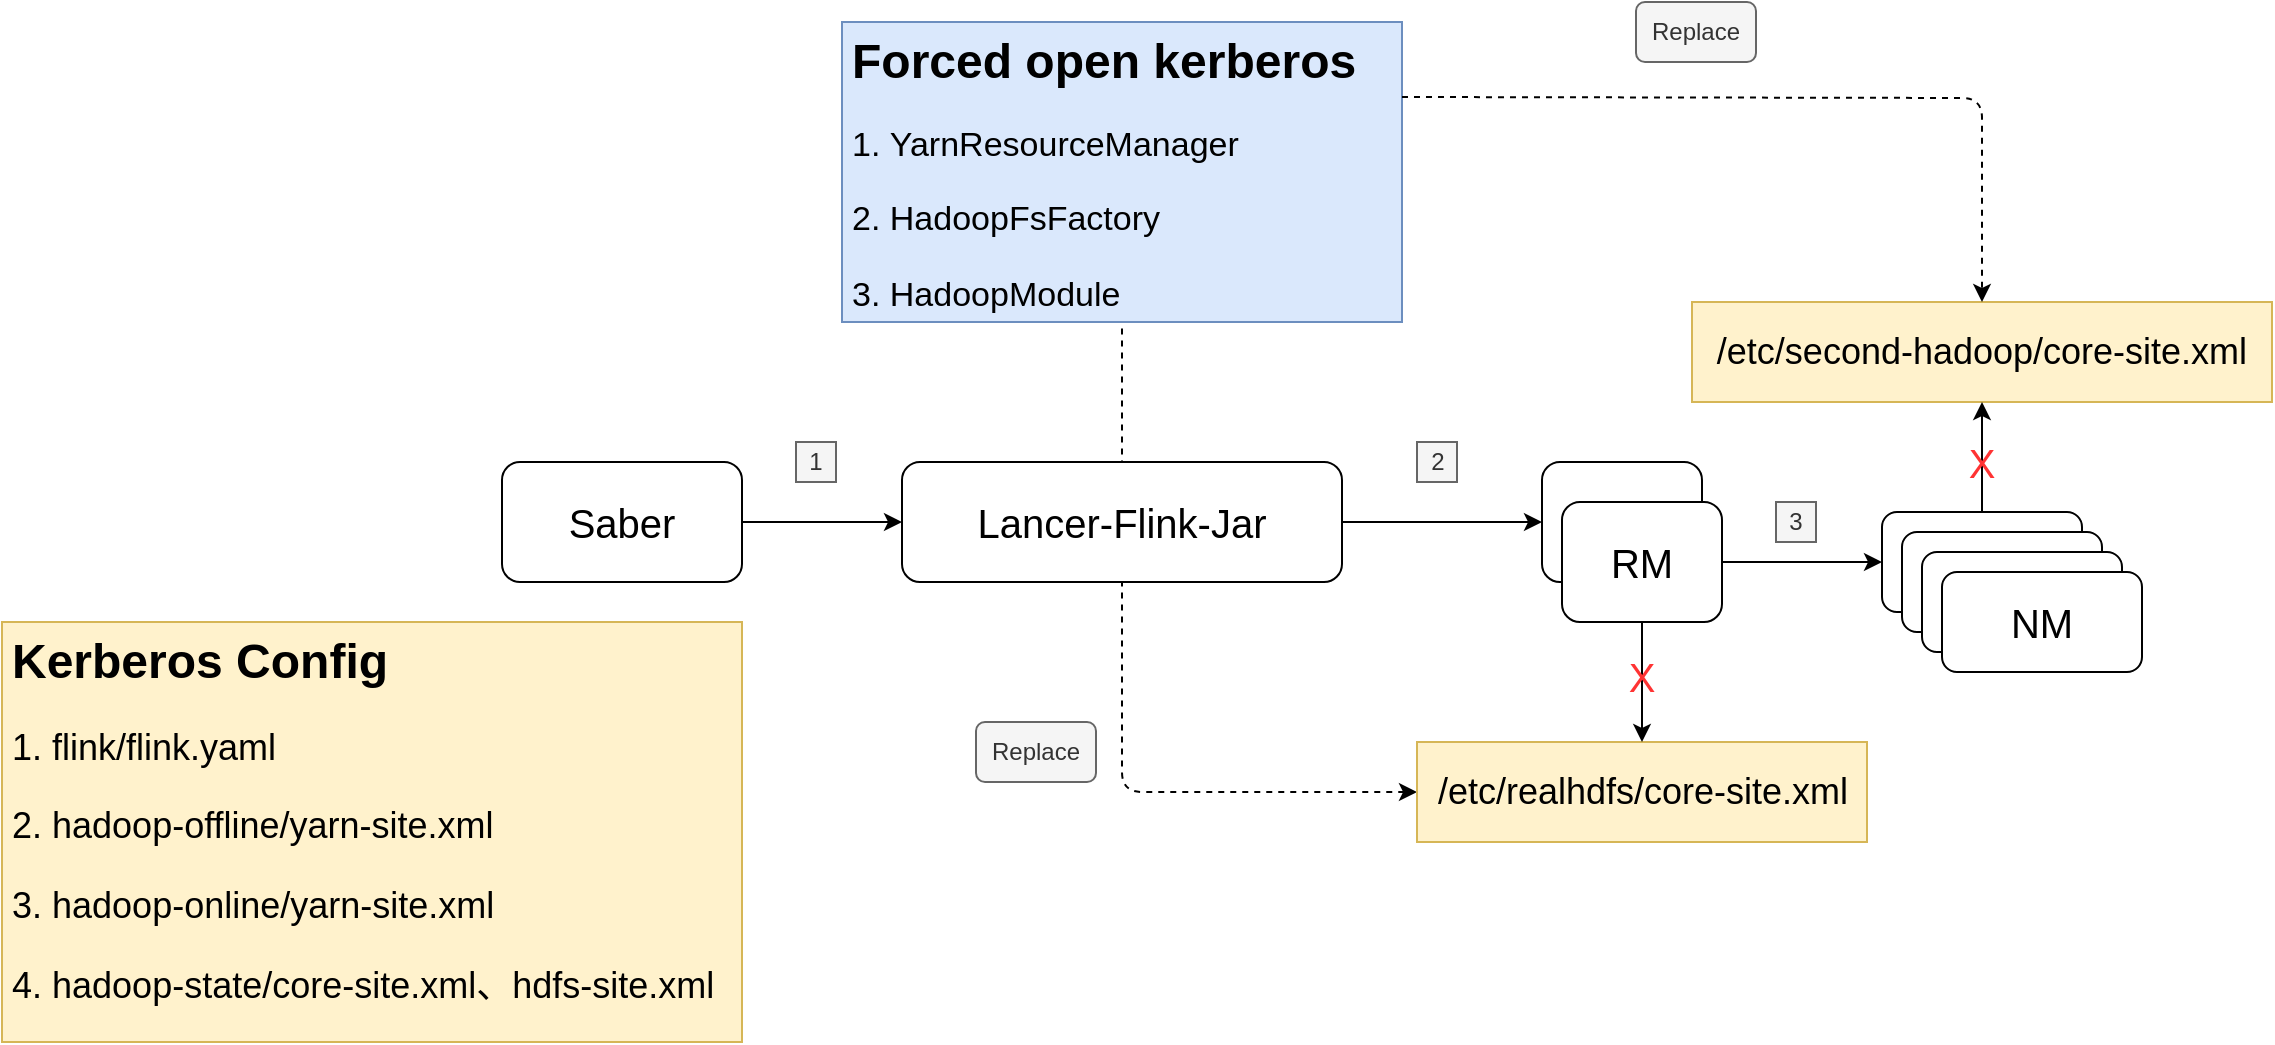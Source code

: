 <mxfile version="13.8.8" type="github">
  <diagram id="v_55b9W1tAULl8OVzCDT" name="第 1 页">
    <mxGraphModel dx="1188" dy="643" grid="1" gridSize="10" guides="1" tooltips="1" connect="1" arrows="1" fold="1" page="1" pageScale="1" pageWidth="1600" pageHeight="1200" math="0" shadow="0">
      <root>
        <mxCell id="0" />
        <mxCell id="1" parent="0" />
        <mxCell id="RzoqAzsejfmR6IphtjOI-34" value="" style="edgeStyle=elbowEdgeStyle;elbow=vertical;endArrow=none;html=1;exitX=0;exitY=0.5;exitDx=0;exitDy=0;dashed=1;entryX=0.5;entryY=1;entryDx=0;entryDy=0;endFill=0;startArrow=classic;startFill=1;" edge="1" parent="1" source="RzoqAzsejfmR6IphtjOI-22" target="RzoqAzsejfmR6IphtjOI-6">
          <mxGeometry width="50" height="50" relative="1" as="geometry">
            <mxPoint x="763" y="570" as="sourcePoint" />
            <mxPoint x="1053" y="622.5" as="targetPoint" />
            <Array as="points">
              <mxPoint x="863" y="515" />
            </Array>
          </mxGeometry>
        </mxCell>
        <mxCell id="RzoqAzsejfmR6IphtjOI-1" value="&lt;font style=&quot;font-size: 20px&quot;&gt;Saber&lt;/font&gt;" style="rounded=1;whiteSpace=wrap;html=1;" vertex="1" parent="1">
          <mxGeometry x="483" y="350" width="120" height="60" as="geometry" />
        </mxCell>
        <mxCell id="RzoqAzsejfmR6IphtjOI-2" value="&lt;h1&gt;Kerberos Config&lt;/h1&gt;&lt;p style=&quot;font-size: 18px&quot;&gt;&lt;font style=&quot;font-size: 18px&quot;&gt;1. flink/flink.yaml&lt;/font&gt;&lt;/p&gt;&lt;p style=&quot;font-size: 18px&quot;&gt;&lt;font style=&quot;font-size: 18px&quot;&gt;2. hadoop-offline/yarn-site.xml&lt;/font&gt;&lt;/p&gt;&lt;p style=&quot;font-size: 18px&quot;&gt;&lt;font style=&quot;font-size: 18px&quot;&gt;3. hadoop-online/yarn-site.xml&lt;/font&gt;&lt;/p&gt;&lt;p style=&quot;font-size: 18px&quot;&gt;&lt;font style=&quot;font-size: 18px&quot;&gt;4. hadoop-state/core-site.xml、hdfs-site.xml&lt;/font&gt;&lt;/p&gt;&lt;p style=&quot;font-size: 18px&quot;&gt;&lt;font style=&quot;font-size: 18px&quot;&gt;5. hadoop-state2/core-site.xml、hdfs-site.xml&lt;/font&gt;&lt;/p&gt;&lt;p style=&quot;font-size: 18px&quot;&gt;&lt;br&gt;&lt;/p&gt;" style="text;html=1;strokeColor=#d6b656;fillColor=#fff2cc;spacing=5;spacingTop=-20;whiteSpace=wrap;overflow=hidden;rounded=0;" vertex="1" parent="1">
          <mxGeometry x="233" y="430" width="370" height="210" as="geometry" />
        </mxCell>
        <mxCell id="RzoqAzsejfmR6IphtjOI-3" value="&lt;font style=&quot;font-size: 20px&quot;&gt;Lancer-Flink-Jar&lt;/font&gt;" style="rounded=1;whiteSpace=wrap;html=1;" vertex="1" parent="1">
          <mxGeometry x="683" y="350" width="220" height="60" as="geometry" />
        </mxCell>
        <mxCell id="RzoqAzsejfmR6IphtjOI-6" value="&lt;h1&gt;Forced open kerberos&lt;/h1&gt;&lt;p style=&quot;font-size: 17px&quot;&gt;&lt;font style=&quot;font-size: 17px&quot;&gt;1.&amp;nbsp;YarnResourceManager&lt;/font&gt;&lt;/p&gt;&lt;p style=&quot;font-size: 17px&quot;&gt;&lt;font style=&quot;font-size: 17px&quot;&gt;2.&amp;nbsp;HadoopFsFactory&lt;/font&gt;&lt;/p&gt;&lt;p style=&quot;font-size: 17px&quot;&gt;&lt;font style=&quot;font-size: 17px&quot;&gt;3.&amp;nbsp;HadoopModule&lt;/font&gt;&lt;/p&gt;" style="text;html=1;strokeColor=#6c8ebf;fillColor=#dae8fc;spacing=5;spacingTop=-20;whiteSpace=wrap;overflow=hidden;rounded=0;" vertex="1" parent="1">
          <mxGeometry x="653" y="130" width="280" height="150" as="geometry" />
        </mxCell>
        <mxCell id="RzoqAzsejfmR6IphtjOI-7" value="" style="endArrow=classic;html=1;exitX=1;exitY=0.5;exitDx=0;exitDy=0;entryX=0;entryY=0.5;entryDx=0;entryDy=0;" edge="1" parent="1" source="RzoqAzsejfmR6IphtjOI-1" target="RzoqAzsejfmR6IphtjOI-3">
          <mxGeometry width="50" height="50" relative="1" as="geometry">
            <mxPoint x="803" y="550" as="sourcePoint" />
            <mxPoint x="853" y="500" as="targetPoint" />
          </mxGeometry>
        </mxCell>
        <mxCell id="RzoqAzsejfmR6IphtjOI-11" value="" style="group" vertex="1" connectable="0" parent="1">
          <mxGeometry x="1003" y="350" width="90" height="80" as="geometry" />
        </mxCell>
        <mxCell id="RzoqAzsejfmR6IphtjOI-9" value="&lt;font style=&quot;font-size: 20px&quot;&gt;RM&lt;/font&gt;" style="rounded=1;whiteSpace=wrap;html=1;" vertex="1" parent="RzoqAzsejfmR6IphtjOI-11">
          <mxGeometry width="80" height="60" as="geometry" />
        </mxCell>
        <mxCell id="RzoqAzsejfmR6IphtjOI-10" value="&lt;font style=&quot;font-size: 20px&quot;&gt;RM&lt;/font&gt;" style="rounded=1;whiteSpace=wrap;html=1;" vertex="1" parent="RzoqAzsejfmR6IphtjOI-11">
          <mxGeometry x="10" y="20" width="80" height="60" as="geometry" />
        </mxCell>
        <mxCell id="RzoqAzsejfmR6IphtjOI-16" value="" style="group" vertex="1" connectable="0" parent="1">
          <mxGeometry x="1173" y="375" width="130" height="80" as="geometry" />
        </mxCell>
        <mxCell id="RzoqAzsejfmR6IphtjOI-12" value="&lt;font style=&quot;font-size: 20px&quot;&gt;NM&lt;/font&gt;" style="rounded=1;whiteSpace=wrap;html=1;" vertex="1" parent="RzoqAzsejfmR6IphtjOI-16">
          <mxGeometry width="100" height="50" as="geometry" />
        </mxCell>
        <mxCell id="RzoqAzsejfmR6IphtjOI-13" value="&lt;font style=&quot;font-size: 20px&quot;&gt;NM&lt;/font&gt;" style="rounded=1;whiteSpace=wrap;html=1;" vertex="1" parent="RzoqAzsejfmR6IphtjOI-16">
          <mxGeometry x="10" y="10" width="100" height="50" as="geometry" />
        </mxCell>
        <mxCell id="RzoqAzsejfmR6IphtjOI-14" value="&lt;font style=&quot;font-size: 20px&quot;&gt;NM&lt;/font&gt;" style="rounded=1;whiteSpace=wrap;html=1;" vertex="1" parent="RzoqAzsejfmR6IphtjOI-16">
          <mxGeometry x="20" y="20" width="100" height="50" as="geometry" />
        </mxCell>
        <mxCell id="RzoqAzsejfmR6IphtjOI-15" value="&lt;font style=&quot;font-size: 20px&quot;&gt;NM&lt;/font&gt;" style="rounded=1;whiteSpace=wrap;html=1;" vertex="1" parent="RzoqAzsejfmR6IphtjOI-16">
          <mxGeometry x="30" y="30" width="100" height="50" as="geometry" />
        </mxCell>
        <mxCell id="RzoqAzsejfmR6IphtjOI-19" value="" style="endArrow=classic;html=1;exitX=1;exitY=0.5;exitDx=0;exitDy=0;entryX=0;entryY=0.5;entryDx=0;entryDy=0;" edge="1" parent="1" source="RzoqAzsejfmR6IphtjOI-3" target="RzoqAzsejfmR6IphtjOI-9">
          <mxGeometry width="50" height="50" relative="1" as="geometry">
            <mxPoint x="953" y="500" as="sourcePoint" />
            <mxPoint x="1003" y="450" as="targetPoint" />
          </mxGeometry>
        </mxCell>
        <mxCell id="RzoqAzsejfmR6IphtjOI-20" value="" style="endArrow=classic;html=1;exitX=1;exitY=0.5;exitDx=0;exitDy=0;entryX=0;entryY=0.5;entryDx=0;entryDy=0;" edge="1" parent="1" source="RzoqAzsejfmR6IphtjOI-10" target="RzoqAzsejfmR6IphtjOI-12">
          <mxGeometry width="50" height="50" relative="1" as="geometry">
            <mxPoint x="1443" y="530" as="sourcePoint" />
            <mxPoint x="1493" y="480" as="targetPoint" />
          </mxGeometry>
        </mxCell>
        <mxCell id="RzoqAzsejfmR6IphtjOI-22" value="&lt;font style=&quot;font-size: 18px&quot;&gt;/etc/realhdfs/core-site.xml&lt;/font&gt;" style="text;html=1;strokeColor=#d6b656;fillColor=#fff2cc;align=center;verticalAlign=middle;whiteSpace=wrap;rounded=0;" vertex="1" parent="1">
          <mxGeometry x="940.5" y="490" width="225" height="50" as="geometry" />
        </mxCell>
        <mxCell id="RzoqAzsejfmR6IphtjOI-23" value="&lt;font style=&quot;font-size: 18px&quot;&gt;/etc/second-hadoop/core-site.xml&lt;/font&gt;" style="text;html=1;strokeColor=#d6b656;fillColor=#fff2cc;align=center;verticalAlign=middle;whiteSpace=wrap;rounded=0;" vertex="1" parent="1">
          <mxGeometry x="1078" y="270" width="290" height="50" as="geometry" />
        </mxCell>
        <mxCell id="RzoqAzsejfmR6IphtjOI-24" value="" style="endArrow=classic;html=1;exitX=0.5;exitY=1;exitDx=0;exitDy=0;" edge="1" parent="1" source="RzoqAzsejfmR6IphtjOI-10" target="RzoqAzsejfmR6IphtjOI-22">
          <mxGeometry width="50" height="50" relative="1" as="geometry">
            <mxPoint x="1253" y="580" as="sourcePoint" />
            <mxPoint x="1303" y="530" as="targetPoint" />
          </mxGeometry>
        </mxCell>
        <mxCell id="RzoqAzsejfmR6IphtjOI-25" value="" style="endArrow=classic;html=1;exitX=0.5;exitY=0;exitDx=0;exitDy=0;entryX=0.5;entryY=1;entryDx=0;entryDy=0;" edge="1" parent="1" source="RzoqAzsejfmR6IphtjOI-12" target="RzoqAzsejfmR6IphtjOI-23">
          <mxGeometry width="50" height="50" relative="1" as="geometry">
            <mxPoint x="1373" y="480" as="sourcePoint" />
            <mxPoint x="1423" y="430" as="targetPoint" />
          </mxGeometry>
        </mxCell>
        <mxCell id="RzoqAzsejfmR6IphtjOI-27" value="&lt;font style=&quot;font-size: 20px&quot; color=&quot;#ff3333&quot;&gt;X&lt;/font&gt;" style="text;html=1;strokeColor=none;fillColor=none;align=center;verticalAlign=middle;whiteSpace=wrap;rounded=0;" vertex="1" parent="1">
          <mxGeometry x="1033" y="447" width="40" height="20" as="geometry" />
        </mxCell>
        <mxCell id="RzoqAzsejfmR6IphtjOI-28" value="&lt;font style=&quot;font-size: 20px&quot; color=&quot;#ff3333&quot;&gt;X&lt;/font&gt;" style="text;html=1;strokeColor=none;fillColor=none;align=center;verticalAlign=middle;whiteSpace=wrap;rounded=0;" vertex="1" parent="1">
          <mxGeometry x="1203" y="340" width="40" height="20" as="geometry" />
        </mxCell>
        <mxCell id="RzoqAzsejfmR6IphtjOI-30" value="" style="edgeStyle=elbowEdgeStyle;elbow=vertical;endArrow=classic;html=1;exitX=1;exitY=0.25;exitDx=0;exitDy=0;dashed=1;entryX=0.5;entryY=0;entryDx=0;entryDy=0;" edge="1" parent="1" source="RzoqAzsejfmR6IphtjOI-6" target="RzoqAzsejfmR6IphtjOI-23">
          <mxGeometry width="50" height="50" relative="1" as="geometry">
            <mxPoint x="1143" y="240" as="sourcePoint" />
            <mxPoint x="1193" y="190" as="targetPoint" />
            <Array as="points">
              <mxPoint x="1180" y="168" />
            </Array>
          </mxGeometry>
        </mxCell>
        <mxCell id="RzoqAzsejfmR6IphtjOI-33" value="Replace" style="rounded=1;whiteSpace=wrap;html=1;fillColor=#f5f5f5;strokeColor=#666666;fontColor=#333333;" vertex="1" parent="1">
          <mxGeometry x="1050" y="120" width="60" height="30" as="geometry" />
        </mxCell>
        <mxCell id="RzoqAzsejfmR6IphtjOI-35" value="Replace" style="rounded=1;whiteSpace=wrap;html=1;fillColor=#f5f5f5;strokeColor=#666666;fontColor=#333333;" vertex="1" parent="1">
          <mxGeometry x="720" y="480" width="60" height="30" as="geometry" />
        </mxCell>
        <mxCell id="RzoqAzsejfmR6IphtjOI-36" value="1" style="text;html=1;strokeColor=#666666;fillColor=#f5f5f5;align=center;verticalAlign=middle;whiteSpace=wrap;rounded=0;fontColor=#333333;" vertex="1" parent="1">
          <mxGeometry x="630" y="340" width="20" height="20" as="geometry" />
        </mxCell>
        <mxCell id="RzoqAzsejfmR6IphtjOI-37" value="2" style="text;html=1;strokeColor=#666666;fillColor=#f5f5f5;align=center;verticalAlign=middle;whiteSpace=wrap;rounded=0;fontColor=#333333;" vertex="1" parent="1">
          <mxGeometry x="940.5" y="340" width="20" height="20" as="geometry" />
        </mxCell>
        <mxCell id="RzoqAzsejfmR6IphtjOI-38" value="3" style="text;html=1;strokeColor=#666666;fillColor=#f5f5f5;align=center;verticalAlign=middle;whiteSpace=wrap;rounded=0;fontColor=#333333;" vertex="1" parent="1">
          <mxGeometry x="1120" y="370" width="20" height="20" as="geometry" />
        </mxCell>
      </root>
    </mxGraphModel>
  </diagram>
</mxfile>

